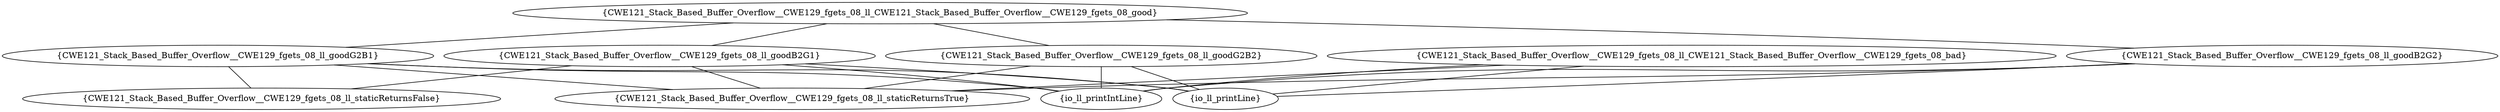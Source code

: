 graph "cg graph" {
CWE121_Stack_Based_Buffer_Overflow__CWE129_fgets_08_ll_goodG2B1 [label="{CWE121_Stack_Based_Buffer_Overflow__CWE129_fgets_08_ll_goodG2B1}"];
CWE121_Stack_Based_Buffer_Overflow__CWE129_fgets_08_ll_staticReturnsFalse [label="{CWE121_Stack_Based_Buffer_Overflow__CWE129_fgets_08_ll_staticReturnsFalse}"];
io_ll_printLine [label="{io_ll_printLine}"];
CWE121_Stack_Based_Buffer_Overflow__CWE129_fgets_08_ll_staticReturnsTrue [label="{CWE121_Stack_Based_Buffer_Overflow__CWE129_fgets_08_ll_staticReturnsTrue}"];
io_ll_printIntLine [label="{io_ll_printIntLine}"];
CWE121_Stack_Based_Buffer_Overflow__CWE129_fgets_08_ll_goodB2G1 [label="{CWE121_Stack_Based_Buffer_Overflow__CWE129_fgets_08_ll_goodB2G1}"];
CWE121_Stack_Based_Buffer_Overflow__CWE129_fgets_08_ll_CWE121_Stack_Based_Buffer_Overflow__CWE129_fgets_08_good [label="{CWE121_Stack_Based_Buffer_Overflow__CWE129_fgets_08_ll_CWE121_Stack_Based_Buffer_Overflow__CWE129_fgets_08_good}"];
CWE121_Stack_Based_Buffer_Overflow__CWE129_fgets_08_ll_goodB2G2 [label="{CWE121_Stack_Based_Buffer_Overflow__CWE129_fgets_08_ll_goodB2G2}"];
CWE121_Stack_Based_Buffer_Overflow__CWE129_fgets_08_ll_goodG2B2 [label="{CWE121_Stack_Based_Buffer_Overflow__CWE129_fgets_08_ll_goodG2B2}"];
CWE121_Stack_Based_Buffer_Overflow__CWE129_fgets_08_ll_CWE121_Stack_Based_Buffer_Overflow__CWE129_fgets_08_bad [label="{CWE121_Stack_Based_Buffer_Overflow__CWE129_fgets_08_ll_CWE121_Stack_Based_Buffer_Overflow__CWE129_fgets_08_bad}"];
CWE121_Stack_Based_Buffer_Overflow__CWE129_fgets_08_ll_goodG2B1 -- CWE121_Stack_Based_Buffer_Overflow__CWE129_fgets_08_ll_staticReturnsFalse;
CWE121_Stack_Based_Buffer_Overflow__CWE129_fgets_08_ll_goodG2B1 -- io_ll_printLine;
CWE121_Stack_Based_Buffer_Overflow__CWE129_fgets_08_ll_goodG2B1 -- CWE121_Stack_Based_Buffer_Overflow__CWE129_fgets_08_ll_staticReturnsTrue;
CWE121_Stack_Based_Buffer_Overflow__CWE129_fgets_08_ll_goodG2B1 -- io_ll_printIntLine;
CWE121_Stack_Based_Buffer_Overflow__CWE129_fgets_08_ll_goodB2G1 -- CWE121_Stack_Based_Buffer_Overflow__CWE129_fgets_08_ll_staticReturnsTrue;
CWE121_Stack_Based_Buffer_Overflow__CWE129_fgets_08_ll_goodB2G1 -- io_ll_printLine;
CWE121_Stack_Based_Buffer_Overflow__CWE129_fgets_08_ll_goodB2G1 -- CWE121_Stack_Based_Buffer_Overflow__CWE129_fgets_08_ll_staticReturnsFalse;
CWE121_Stack_Based_Buffer_Overflow__CWE129_fgets_08_ll_goodB2G1 -- io_ll_printIntLine;
CWE121_Stack_Based_Buffer_Overflow__CWE129_fgets_08_ll_CWE121_Stack_Based_Buffer_Overflow__CWE129_fgets_08_good -- CWE121_Stack_Based_Buffer_Overflow__CWE129_fgets_08_ll_goodB2G1;
CWE121_Stack_Based_Buffer_Overflow__CWE129_fgets_08_ll_CWE121_Stack_Based_Buffer_Overflow__CWE129_fgets_08_good -- CWE121_Stack_Based_Buffer_Overflow__CWE129_fgets_08_ll_goodB2G2;
CWE121_Stack_Based_Buffer_Overflow__CWE129_fgets_08_ll_CWE121_Stack_Based_Buffer_Overflow__CWE129_fgets_08_good -- CWE121_Stack_Based_Buffer_Overflow__CWE129_fgets_08_ll_goodG2B1;
CWE121_Stack_Based_Buffer_Overflow__CWE129_fgets_08_ll_CWE121_Stack_Based_Buffer_Overflow__CWE129_fgets_08_good -- CWE121_Stack_Based_Buffer_Overflow__CWE129_fgets_08_ll_goodG2B2;
CWE121_Stack_Based_Buffer_Overflow__CWE129_fgets_08_ll_CWE121_Stack_Based_Buffer_Overflow__CWE129_fgets_08_bad -- CWE121_Stack_Based_Buffer_Overflow__CWE129_fgets_08_ll_staticReturnsTrue;
CWE121_Stack_Based_Buffer_Overflow__CWE129_fgets_08_ll_CWE121_Stack_Based_Buffer_Overflow__CWE129_fgets_08_bad -- io_ll_printLine;
CWE121_Stack_Based_Buffer_Overflow__CWE129_fgets_08_ll_CWE121_Stack_Based_Buffer_Overflow__CWE129_fgets_08_bad -- io_ll_printIntLine;
CWE121_Stack_Based_Buffer_Overflow__CWE129_fgets_08_ll_goodB2G2 -- CWE121_Stack_Based_Buffer_Overflow__CWE129_fgets_08_ll_staticReturnsTrue;
CWE121_Stack_Based_Buffer_Overflow__CWE129_fgets_08_ll_goodB2G2 -- io_ll_printLine;
CWE121_Stack_Based_Buffer_Overflow__CWE129_fgets_08_ll_goodB2G2 -- io_ll_printIntLine;
CWE121_Stack_Based_Buffer_Overflow__CWE129_fgets_08_ll_goodG2B2 -- CWE121_Stack_Based_Buffer_Overflow__CWE129_fgets_08_ll_staticReturnsTrue;
CWE121_Stack_Based_Buffer_Overflow__CWE129_fgets_08_ll_goodG2B2 -- io_ll_printIntLine;
CWE121_Stack_Based_Buffer_Overflow__CWE129_fgets_08_ll_goodG2B2 -- io_ll_printLine;
}
